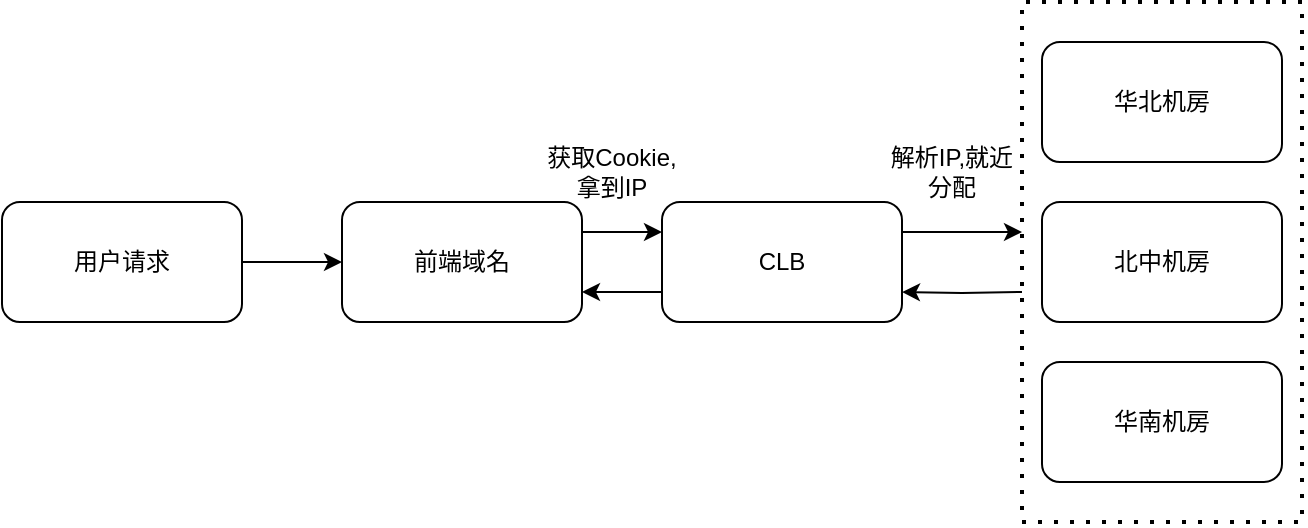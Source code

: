 <mxfile version="20.3.3" type="github">
  <diagram id="awbKIZQKXA_6XqNhvoPY" name="第 1 页">
    <mxGraphModel dx="930" dy="528" grid="1" gridSize="10" guides="1" tooltips="1" connect="1" arrows="1" fold="1" page="1" pageScale="1" pageWidth="827" pageHeight="1169" math="0" shadow="0">
      <root>
        <mxCell id="0" />
        <mxCell id="1" parent="0" />
        <mxCell id="vbVHcU2QwuVIv3XMYrbV-3" style="edgeStyle=orthogonalEdgeStyle;rounded=0;orthogonalLoop=1;jettySize=auto;html=1;exitX=1;exitY=0.5;exitDx=0;exitDy=0;entryX=0;entryY=0.5;entryDx=0;entryDy=0;" edge="1" parent="1" source="vbVHcU2QwuVIv3XMYrbV-1" target="vbVHcU2QwuVIv3XMYrbV-2">
          <mxGeometry relative="1" as="geometry" />
        </mxCell>
        <mxCell id="vbVHcU2QwuVIv3XMYrbV-1" value="用户请求" style="rounded=1;whiteSpace=wrap;html=1;" vertex="1" parent="1">
          <mxGeometry x="200" y="180" width="120" height="60" as="geometry" />
        </mxCell>
        <mxCell id="vbVHcU2QwuVIv3XMYrbV-5" style="edgeStyle=orthogonalEdgeStyle;rounded=0;orthogonalLoop=1;jettySize=auto;html=1;exitX=1;exitY=0.25;exitDx=0;exitDy=0;entryX=0;entryY=0.25;entryDx=0;entryDy=0;" edge="1" parent="1" source="vbVHcU2QwuVIv3XMYrbV-2" target="vbVHcU2QwuVIv3XMYrbV-4">
          <mxGeometry relative="1" as="geometry" />
        </mxCell>
        <mxCell id="vbVHcU2QwuVIv3XMYrbV-2" value="前端域名" style="rounded=1;whiteSpace=wrap;html=1;" vertex="1" parent="1">
          <mxGeometry x="370" y="180" width="120" height="60" as="geometry" />
        </mxCell>
        <mxCell id="vbVHcU2QwuVIv3XMYrbV-6" style="edgeStyle=orthogonalEdgeStyle;rounded=0;orthogonalLoop=1;jettySize=auto;html=1;exitX=0;exitY=0.75;exitDx=0;exitDy=0;entryX=1;entryY=0.75;entryDx=0;entryDy=0;" edge="1" parent="1" source="vbVHcU2QwuVIv3XMYrbV-4" target="vbVHcU2QwuVIv3XMYrbV-2">
          <mxGeometry relative="1" as="geometry" />
        </mxCell>
        <mxCell id="vbVHcU2QwuVIv3XMYrbV-11" style="edgeStyle=orthogonalEdgeStyle;rounded=0;orthogonalLoop=1;jettySize=auto;html=1;exitX=1;exitY=0.25;exitDx=0;exitDy=0;" edge="1" parent="1" source="vbVHcU2QwuVIv3XMYrbV-4">
          <mxGeometry relative="1" as="geometry">
            <mxPoint x="710" y="195" as="targetPoint" />
          </mxGeometry>
        </mxCell>
        <mxCell id="vbVHcU2QwuVIv3XMYrbV-4" value="CLB" style="rounded=1;whiteSpace=wrap;html=1;" vertex="1" parent="1">
          <mxGeometry x="530" y="180" width="120" height="60" as="geometry" />
        </mxCell>
        <mxCell id="vbVHcU2QwuVIv3XMYrbV-7" value="华北机房" style="rounded=1;whiteSpace=wrap;html=1;" vertex="1" parent="1">
          <mxGeometry x="720" y="100" width="120" height="60" as="geometry" />
        </mxCell>
        <mxCell id="vbVHcU2QwuVIv3XMYrbV-8" value="北中机房" style="rounded=1;whiteSpace=wrap;html=1;" vertex="1" parent="1">
          <mxGeometry x="720" y="180" width="120" height="60" as="geometry" />
        </mxCell>
        <mxCell id="vbVHcU2QwuVIv3XMYrbV-9" value="华南机房" style="rounded=1;whiteSpace=wrap;html=1;" vertex="1" parent="1">
          <mxGeometry x="720" y="260" width="120" height="60" as="geometry" />
        </mxCell>
        <mxCell id="vbVHcU2QwuVIv3XMYrbV-10" value="" style="endArrow=none;dashed=1;html=1;dashPattern=1 3;strokeWidth=2;rounded=0;" edge="1" parent="1">
          <mxGeometry width="50" height="50" relative="1" as="geometry">
            <mxPoint x="850" y="80" as="sourcePoint" />
            <mxPoint x="850" y="80" as="targetPoint" />
            <Array as="points">
              <mxPoint x="710" y="80" />
              <mxPoint x="710" y="340" />
              <mxPoint x="850" y="340" />
            </Array>
          </mxGeometry>
        </mxCell>
        <mxCell id="vbVHcU2QwuVIv3XMYrbV-12" style="edgeStyle=orthogonalEdgeStyle;rounded=0;orthogonalLoop=1;jettySize=auto;html=1;entryX=1;entryY=0.75;entryDx=0;entryDy=0;" edge="1" parent="1" target="vbVHcU2QwuVIv3XMYrbV-4">
          <mxGeometry relative="1" as="geometry">
            <mxPoint x="720" y="205" as="targetPoint" />
            <mxPoint x="710" y="225" as="sourcePoint" />
          </mxGeometry>
        </mxCell>
        <mxCell id="vbVHcU2QwuVIv3XMYrbV-13" value="获取Cookie,拿到IP&lt;br&gt;" style="text;html=1;strokeColor=none;fillColor=none;align=center;verticalAlign=middle;whiteSpace=wrap;rounded=0;" vertex="1" parent="1">
          <mxGeometry x="470" y="150" width="70" height="30" as="geometry" />
        </mxCell>
        <mxCell id="vbVHcU2QwuVIv3XMYrbV-14" value="解析IP,就近分配" style="text;html=1;strokeColor=none;fillColor=none;align=center;verticalAlign=middle;whiteSpace=wrap;rounded=0;" vertex="1" parent="1">
          <mxGeometry x="640" y="150" width="70" height="30" as="geometry" />
        </mxCell>
      </root>
    </mxGraphModel>
  </diagram>
</mxfile>
